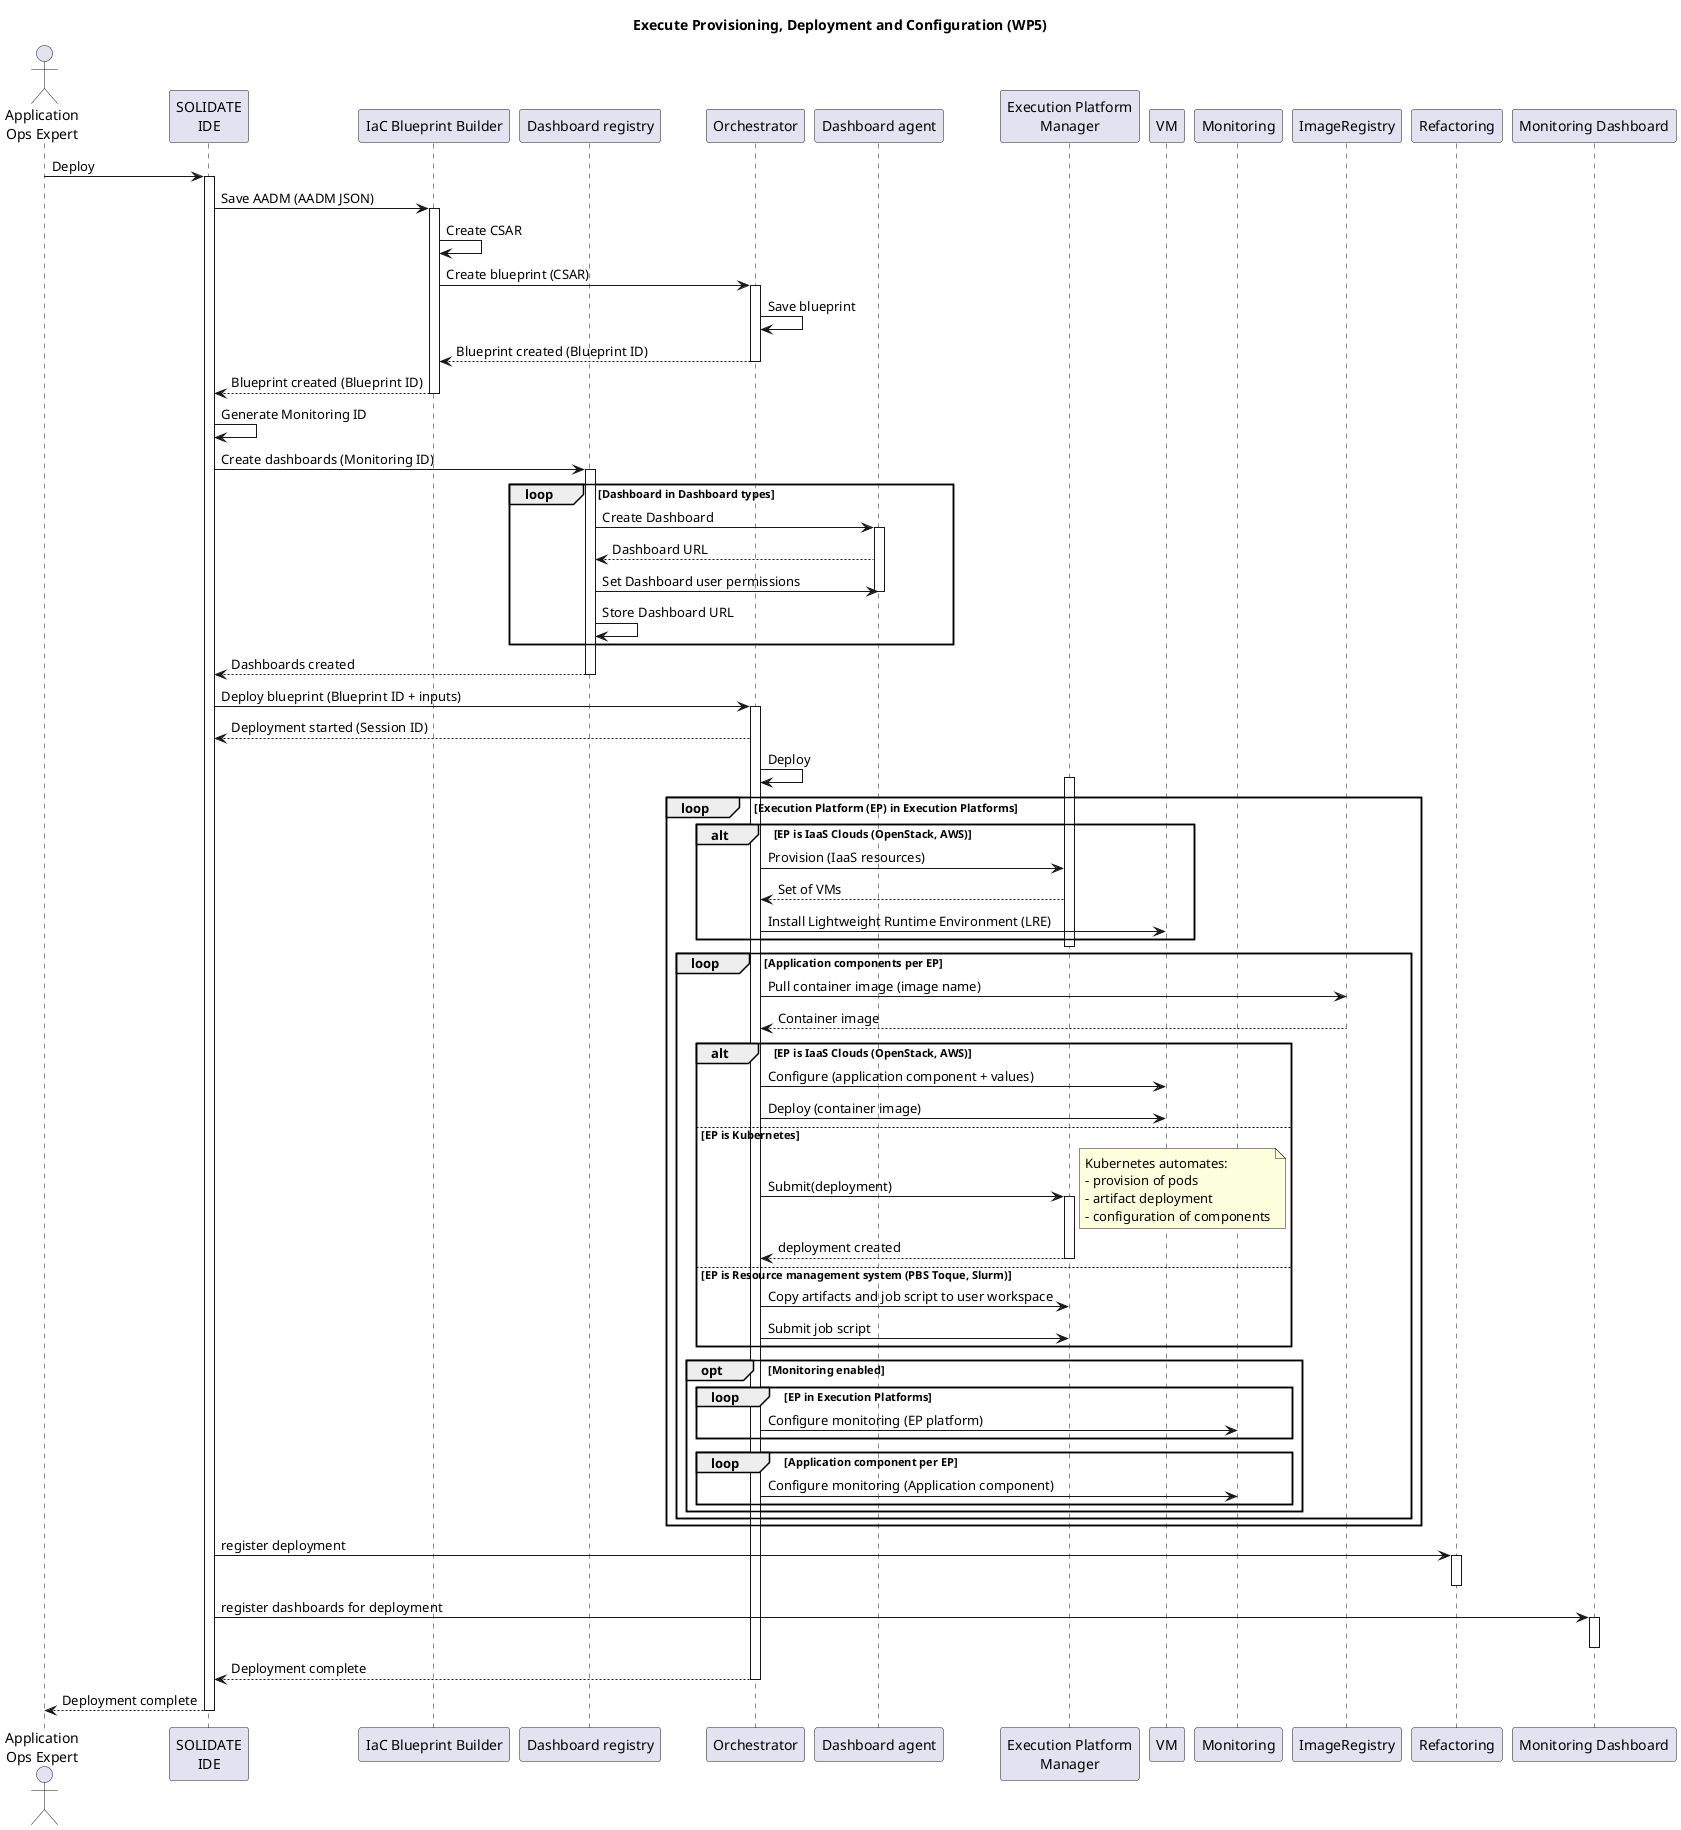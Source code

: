 @startuml

title Execute Provisioning, Deployment and Configuration (WP5)

actor "Application\nOps Expert" as ops
participant "SOLIDATE\nIDE" as ide
participant "IaC Blueprint Builder" as builder
participant "Dashboard registry" as registry
participant  Orchestrator as orch
participant "Dashboard agent" as dash
participant "Execution Platform\nManager" as res
participant "VM" as VM
participant "Monitoring" as mon
participant "ImageRegistry" as imagereg
participant "Refactoring" as refact
participant "Monitoring Dashboard" as mon_dash


ops->ide: Deploy
activate ide
ide->builder: Save AADM (AADM JSON)
activate builder
builder->builder: Create CSAR
builder->orch: Create blueprint (CSAR)
activate orch
orch->orch: Save blueprint
orch-->builder: Blueprint created (Blueprint ID)
deactivate orch
builder-->ide: Blueprint created (Blueprint ID)
deactivate builder
ide -> ide: Generate Monitoring ID
ide -> registry: Create dashboards (Monitoring ID)
activate registry
loop Dashboard in Dashboard types
registry -> dash: Create Dashboard
activate dash
dash --> registry: Dashboard URL
registry -> dash: Set Dashboard user permissions
deactivate dash
registry -> registry: Store Dashboard URL
end
registry --> ide: Dashboards created
deactivate registry
ide->orch: Deploy blueprint (Blueprint ID + inputs)
activate orch
orch-->ide: Deployment started (Session ID)
orch->orch: Deploy

loop Execution Platform (EP) in Execution Platforms

  activate res
  alt EP is IaaS Clouds (OpenStack, AWS)
    orch->res: Provision (IaaS resources)
    res-->orch: Set of VMs
    orch->VM: Install Lightweight Runtime Environment (LRE)
  end
  deactivate res

  loop Application components per EP

    orch->imagereg: Pull container image (image name)
    imagereg-->orch: Container image

    alt EP is IaaS Clouds (OpenStack, AWS)
      orch->VM: Configure (application component + values)
      orch->VM: Deploy (container image)
    else EP is Kubernetes
      orch->res: Submit(deployment)
      activate res
        note right
          Kubernetes automates:
          - provision of pods
          - artifact deployment
          - configuration of components
        end note
        res-->orch: deployment created
      deactivate res

    else EP is Resource management system (PBS Toque, Slurm)
      orch->res: Copy artifacts and job script to user workspace
      orch->res: Submit job script
    end

    opt Monitoring enabled
      loop EP in Execution Platforms
      orch->mon: Configure monitoring (EP platform)
      end
      loop Application component per EP
      orch->mon: Configure monitoring (Application component)
      end
    end

  end
end

ide->refact: register deployment
activate refact
deactivate refact

ide->mon_dash: register dashboards for deployment
activate mon_dash
deactivate mon_dash

orch-->ide: Deployment complete
deactivate orch
ide-->ops: Deployment complete
deactivate ide


@enduml